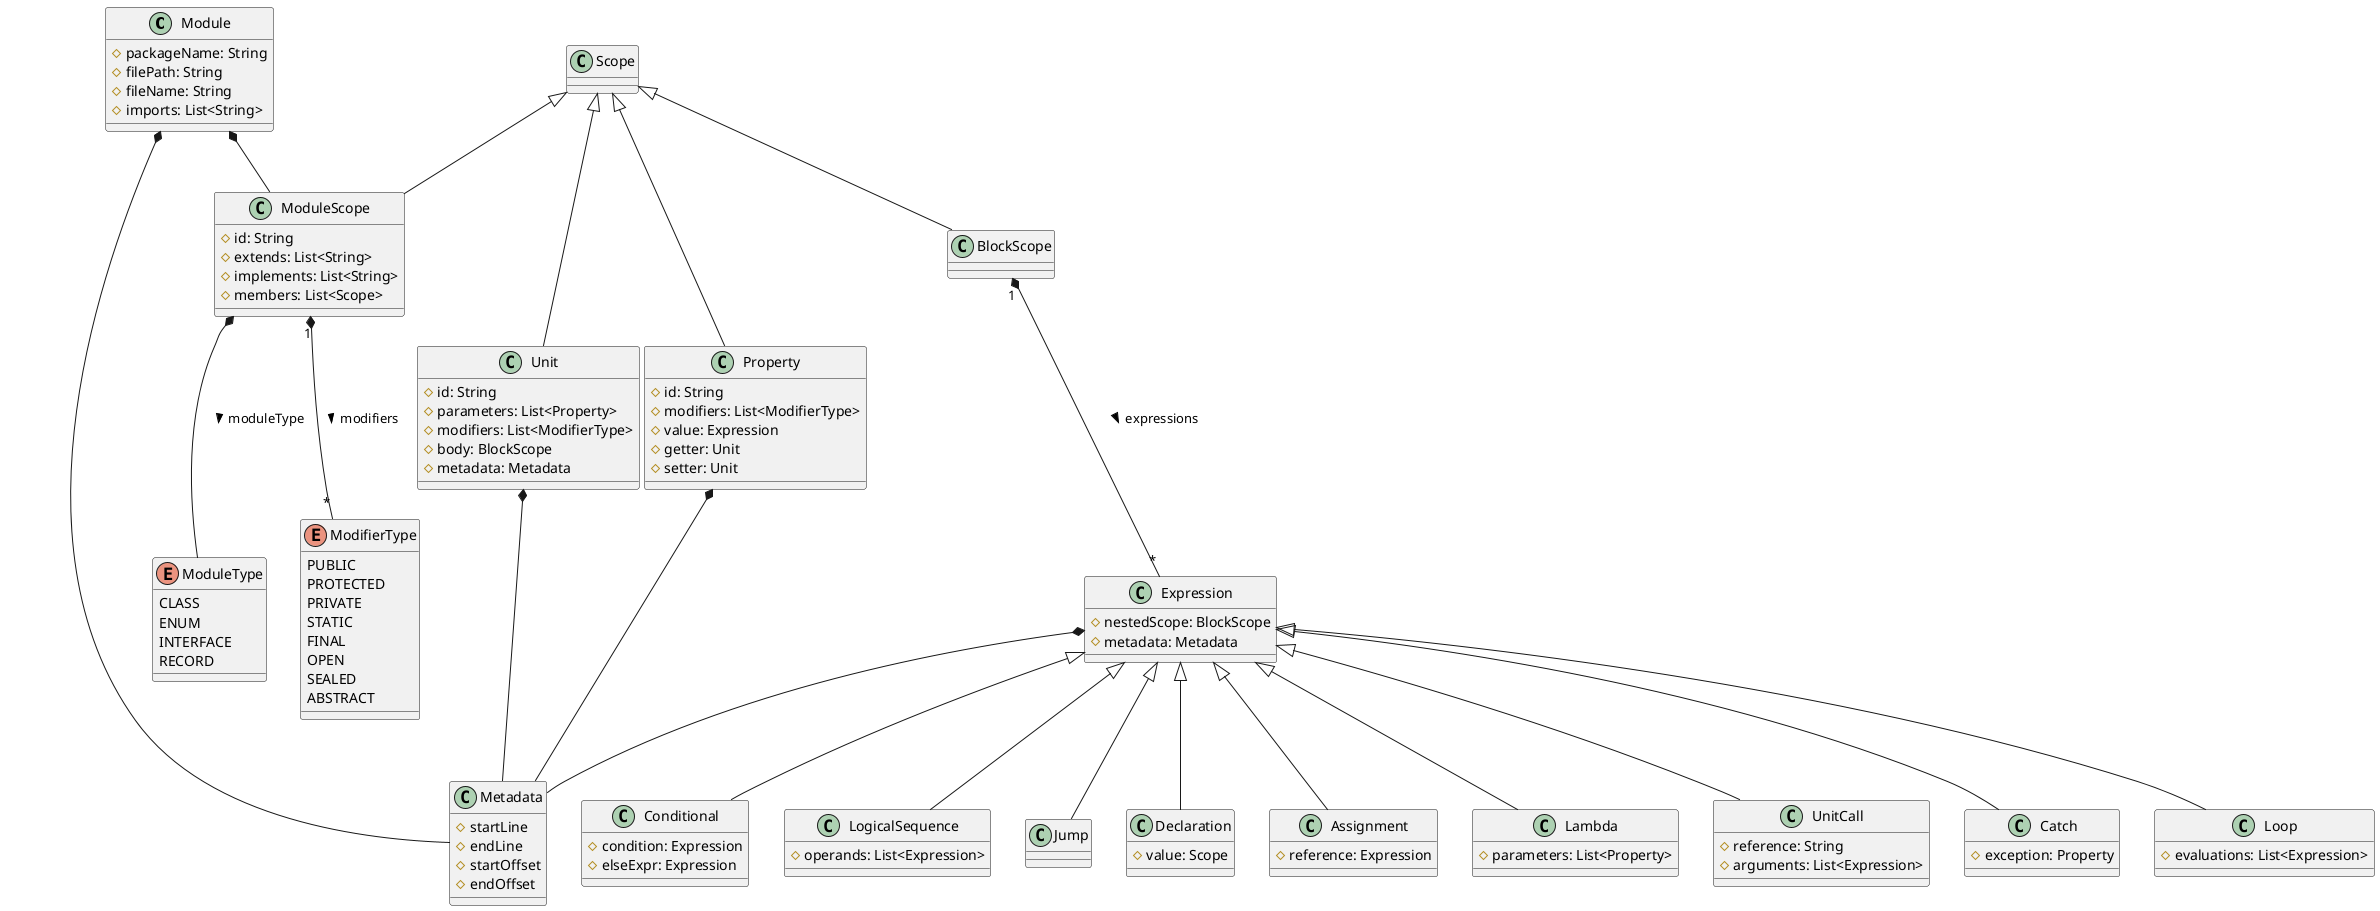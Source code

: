 @startuml
class Module
class Scope
class ModuleScope
class Unit
class Property
class Expression
class BlockScope
class Metadata

class Loop
class Conditional
class LogicalSequence
class Jump
class Declaration
class Assignment
class Lambda
class UnitCall

enum ModuleType {
    CLASS
    ENUM
    INTERFACE
    RECORD
}

enum ModifierType {
    PUBLIC
    PROTECTED
    PRIVATE
    STATIC
    FINAL
    OPEN
    SEALED
    ABSTRACT
}

Module : # packageName: String
Module : # filePath: String
Module : # fileName: String
Module : # imports: List<String>
Module *-- ModuleScope
Module *-- Metadata

Scope <|-- ModuleScope
Scope <|-- Unit
Scope <|-- Property
Scope <|-- BlockScope

ModuleScope : # id: String
ModuleScope : # extends: List<String>
ModuleScope : # implements: List<String>
ModuleScope : # members: List<Scope>
ModuleScope "1" *-- "*" ModifierType : modifiers >
ModuleScope *-- ModuleType : moduleType >

Unit : # id: String
Unit : # parameters: List<Property>
Unit : # modifiers: List<ModifierType>
Unit : # body: BlockScope
Unit : # metadata: Metadata

Property : # id: String
Property : # modifiers: List<ModifierType>
Property : # value: Expression
Property : # getter: Unit
Property : # setter: Unit

BlockScope "1" *-- "*" Expression : expressions >

Expression : # nestedScope: BlockScope
Expression : # metadata: Metadata

Expression <|-- Loop
Expression <|-- Conditional
Expression <|-- LogicalSequence
Expression <|-- Jump
Expression <|-- Declaration
Expression <|-- Assignment
Expression <|-- Lambda
Expression <|-- UnitCall
Expression <|-- Catch

Catch : # exception: Property

Loop : # evaluations: List<Expression>

Conditional : # condition: Expression
Conditional : # elseExpr: Expression

LogicalSequence : # operands: List<Expression>

Lambda : # parameters: List<Property>

UnitCall : # reference: String
UnitCall : # arguments: List<Expression>

Declaration : # value: Scope

Assignment : # reference: Expression

Unit *-- Metadata
Property *-- Metadata
Expression *-- Metadata

Metadata : # startLine
Metadata : # endLine
Metadata : # startOffset
Metadata : # endOffset

@enduml